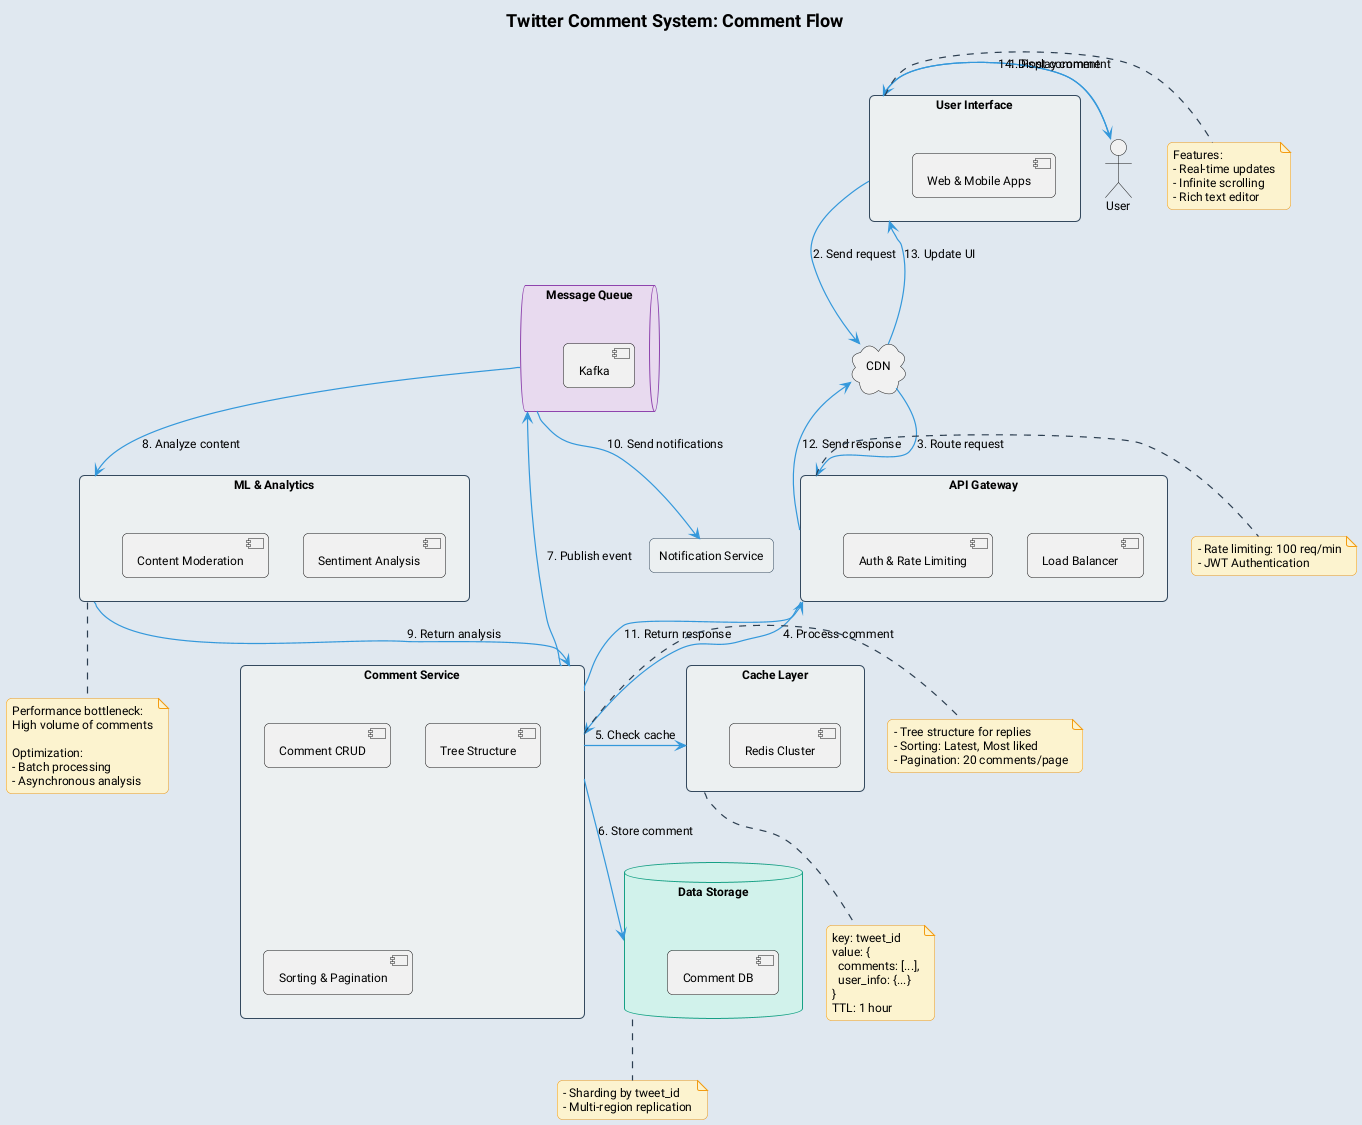 @startuml Twitter Comment System Design

!define FONTNAME Roboto
!define FONTSIZE 12
!define TITLEFONTSIZE 18

skinparam backgroundColor #E0E8F0
skinparam defaultFontName FONTNAME
skinparam defaultFontSize FONTSIZE
skinparam roundcorner 10
skinparam shadowing false
skinparam ArrowColor #2C3E50
skinparam ArrowThickness 1.2
skinparam rectangleBorderColor #34495E
skinparam rectangleBackgroundColor #ECF0F1
skinparam databaseBorderColor #16A085
skinparam databaseBackgroundColor #D1F2EB
skinparam queueBorderColor #8E44AD
skinparam queueBackgroundColor #E8DAEF
skinparam noteBorderColor #F39C12
skinparam noteBackgroundColor #FCF3CF

title <font size=TITLEFONTSIZE>Twitter Comment System: Comment Flow</font>

actor User

rectangle "User Interface" as UI {
    [Web & Mobile Apps]
}

cloud "CDN" as CDN

rectangle "API Gateway" as APIGateway {
    [Load Balancer]
    [Auth & Rate Limiting]
}

rectangle "Comment Service" as CommentService {
    [Comment CRUD]
    [Tree Structure]
    [Sorting & Pagination]
}

database "Data Storage" as DataStorage {
    [Comment DB]
}

rectangle "Cache Layer" as CacheLayer {
    [Redis Cluster]
}

queue "Message Queue" as MessageQueue {
    [Kafka]
}

rectangle "ML & Analytics" as MLAnalytics {
    [Sentiment Analysis]
    [Content Moderation]
}

rectangle "Notification Service" as NotificationService

User -[#3498DB]right-> UI : "1. Post comment"
UI -[#3498DB]down-> CDN : "2. Send request"
CDN -[#3498DB]down-> APIGateway : "3. Route request"
APIGateway -[#3498DB]down-> CommentService : "4. Process comment"
CommentService -[#3498DB]right-> CacheLayer : "5. Check cache"
CommentService -[#3498DB]down-> DataStorage : "6. Store comment"
CommentService -[#3498DB]left-> MessageQueue : "7. Publish event"
MessageQueue -[#3498DB]-> MLAnalytics : "8. Analyze content"
MLAnalytics -[#3498DB]-> CommentService : "9. Return analysis"
MessageQueue -[#3498DB]-> NotificationService : "10. Send notifications"
CommentService -[#3498DB]up-> APIGateway : "11. Return response"
APIGateway -[#3498DB]up-> CDN : "12. Send response"
CDN -[#3498DB]up-> UI : "13. Update UI"
UI -[#3498DB]left-> User : "14. Display comment"

note right of UI
  Features:
  - Real-time updates
  - Infinite scrolling
  - Rich text editor
end note

note right of APIGateway
  - Rate limiting: 100 req/min
  - JWT Authentication
end note

note right of CommentService
  - Tree structure for replies
  - Sorting: Latest, Most liked
  - Pagination: 20 comments/page
end note

note bottom of DataStorage
  - Sharding by tweet_id
  - Multi-region replication
end note

note bottom of CacheLayer
  key: tweet_id
  value: {
    comments: [...],
    user_info: {...}
  }
  TTL: 1 hour
end note

note bottom of MLAnalytics
  Performance bottleneck:
  High volume of comments
  
  Optimization:
  - Batch processing
  - Asynchronous analysis
end note

@enduml